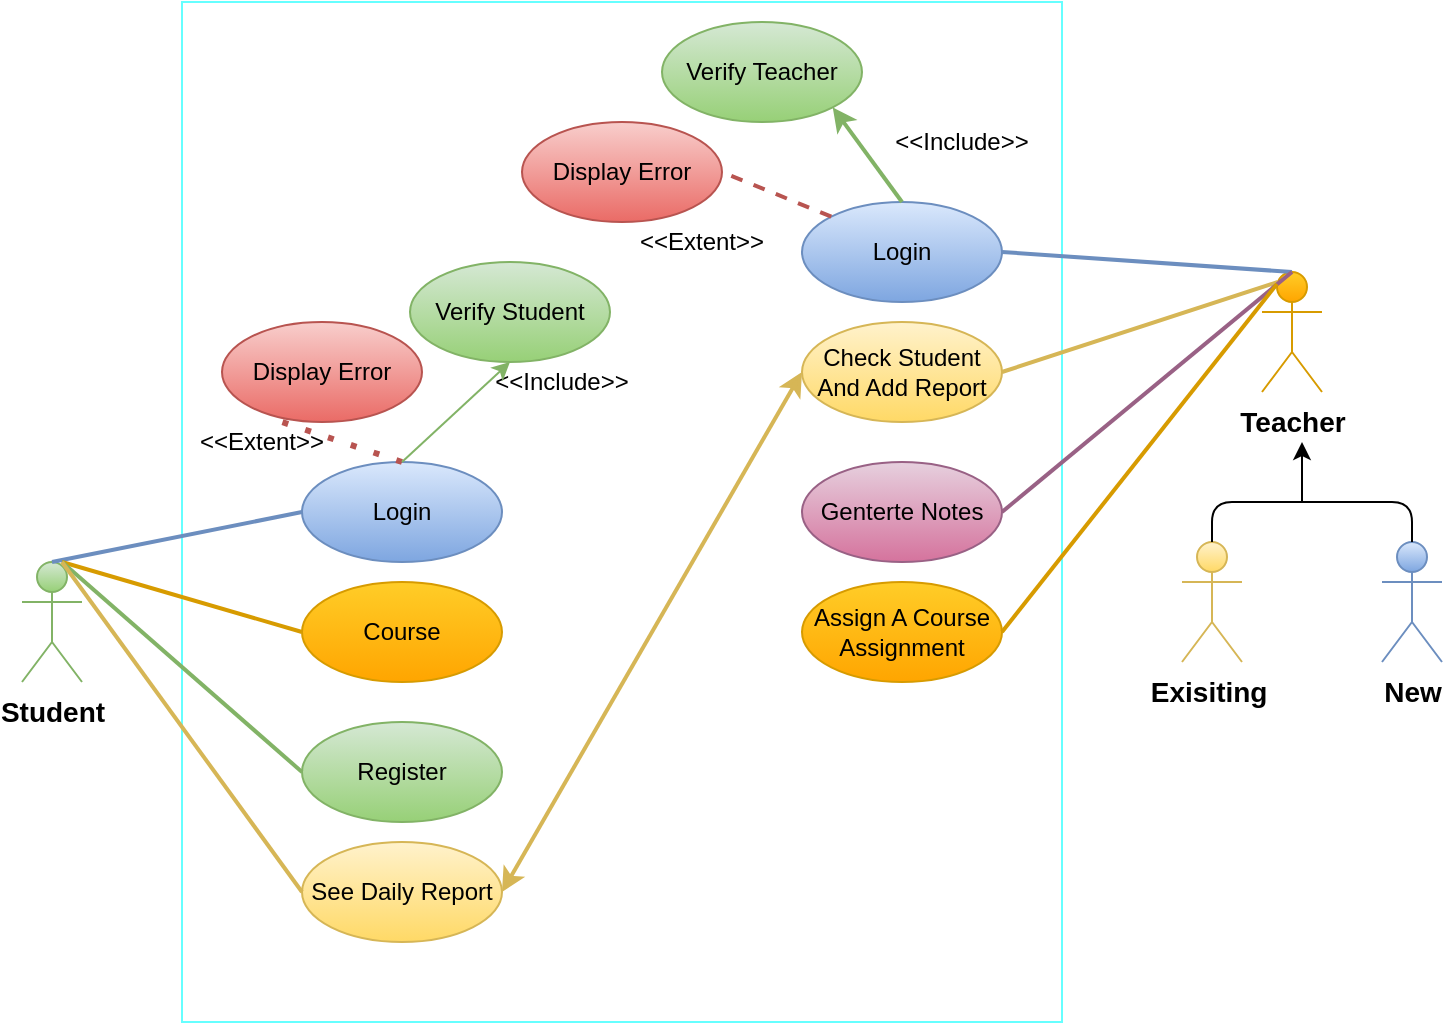 <mxfile version="14.8.5" type="device"><diagram id="sh88UFoJAFgnjpi54jb1" name="Page-1"><mxGraphModel dx="1108" dy="527" grid="1" gridSize="10" guides="1" tooltips="1" connect="1" arrows="1" fold="1" page="1" pageScale="1" pageWidth="827" pageHeight="1169" math="0" shadow="0"><root><mxCell id="0"/><mxCell id="1" parent="0"/><mxCell id="87oid2fOMiUFntN4eXkg-1" value="" style="rounded=0;whiteSpace=wrap;html=1;strokeColor=#66FFFF;" vertex="1" parent="1"><mxGeometry x="220" y="420" width="440" height="510" as="geometry"/></mxCell><mxCell id="87oid2fOMiUFntN4eXkg-11" value="&lt;b&gt;&lt;font style=&quot;font-size: 14px&quot;&gt;Student&lt;/font&gt;&lt;/b&gt;" style="shape=umlActor;verticalLabelPosition=bottom;verticalAlign=top;html=1;outlineConnect=0;gradientColor=#97d077;fillColor=#d5e8d4;strokeColor=#82b366;" vertex="1" parent="1"><mxGeometry x="140" y="700" width="30" height="60" as="geometry"/></mxCell><mxCell id="87oid2fOMiUFntN4eXkg-13" value="&lt;b&gt;&lt;font style=&quot;font-size: 14px&quot;&gt;Teacher&lt;/font&gt;&lt;/b&gt;" style="shape=umlActor;verticalLabelPosition=bottom;verticalAlign=top;html=1;outlineConnect=0;align=center;gradientColor=#ffa500;fillColor=#ffcd28;strokeColor=#d79b00;" vertex="1" parent="1"><mxGeometry x="760" y="555" width="30" height="60" as="geometry"/></mxCell><mxCell id="87oid2fOMiUFntN4eXkg-17" value="Login&lt;span style=&quot;color: rgba(0 , 0 , 0 , 0) ; font-family: monospace ; font-size: 0px&quot;&gt;%3CmxGraphModel%3E%3Croot%3E%3CmxCell%20id%3D%220%22%2F%3E%3CmxCell%20id%3D%221%22%20parent%3D%220%22%2F%3E%3CmxCell%20id%3D%222%22%20value%3D%22Actor%22%20style%3D%22shape%3DumlActor%3BverticalLabelPosition%3Dbottom%3BverticalAlign%3Dtop%3Bhtml%3D1%3BoutlineConnect%3D0%3B%22%20vertex%3D%221%22%20parent%3D%221%22%3E%3CmxGeometry%20x%3D%2290%22%20y%3D%22490%22%20width%3D%2230%22%20height%3D%2260%22%20as%3D%22geometry%22%2F%3E%3C%2FmxCell%3E%3C%2Froot%3E%3C%2FmxGraphModel%3E&lt;/span&gt;&lt;span style=&quot;color: rgba(0 , 0 , 0 , 0) ; font-family: monospace ; font-size: 0px&quot;&gt;%3CmxGraphModel%3E%3Croot%3E%3CmxCell%20id%3D%220%22%2F%3E%3CmxCell%20id%3D%221%22%20parent%3D%220%22%2F%3E%3CmxCell%20id%3D%222%22%20value%3D%22Actor%22%20style%3D%22shape%3DumlActor%3BverticalLabelPosition%3Dbottom%3BverticalAlign%3Dtop%3Bhtml%3D1%3BoutlineConnect%3D0%3B%22%20vertex%3D%221%22%20parent%3D%221%22%3E%3CmxGeometry%20x%3D%2290%22%20y%3D%22490%22%20width%3D%2230%22%20height%3D%2260%22%20as%3D%22geometry%22%2F%3E%3C%2FmxCell%3E%3C%2Froot%3E%3C%2FmxGraphModel%3E&lt;/span&gt;&lt;span style=&quot;color: rgba(0 , 0 , 0 , 0) ; font-family: monospace ; font-size: 0px&quot;&gt;%3CmxGraphModel%3E%3Croot%3E%3CmxCell%20id%3D%220%22%2F%3E%3CmxCell%20id%3D%221%22%20parent%3D%220%22%2F%3E%3CmxCell%20id%3D%222%22%20value%3D%22Actor%22%20style%3D%22shape%3DumlActor%3BverticalLabelPosition%3Dbottom%3BverticalAlign%3Dtop%3Bhtml%3D1%3BoutlineConnect%3D0%3B%22%20vertex%3D%221%22%20parent%3D%221%22%3E%3CmxGeometry%20x%3D%2290%22%20y%3D%22490%22%20width%3D%2230%22%20height%3D%2260%22%20as%3D%22geometry%22%2F%3E%3C%2FmxCell%3E%3C%2Froot%3E%3C%2FmxGraphModel%3E&lt;/span&gt;" style="ellipse;whiteSpace=wrap;html=1;align=center;fillColor=#dae8fc;strokeColor=#6c8ebf;gradientColor=#7ea6e0;" vertex="1" parent="1"><mxGeometry x="280" y="650" width="100" height="50" as="geometry"/></mxCell><mxCell id="87oid2fOMiUFntN4eXkg-18" value="Course" style="ellipse;whiteSpace=wrap;html=1;align=center;gradientColor=#ffa500;fillColor=#ffcd28;strokeColor=#d79b00;" vertex="1" parent="1"><mxGeometry x="280" y="710" width="100" height="50" as="geometry"/></mxCell><mxCell id="87oid2fOMiUFntN4eXkg-19" value="Register" style="ellipse;whiteSpace=wrap;html=1;align=center;gradientColor=#97d077;fillColor=#d5e8d4;strokeColor=#82b366;" vertex="1" parent="1"><mxGeometry x="280" y="780" width="100" height="50" as="geometry"/></mxCell><mxCell id="87oid2fOMiUFntN4eXkg-20" value="See Daily Report" style="ellipse;whiteSpace=wrap;html=1;align=center;gradientColor=#ffd966;fillColor=#fff2cc;strokeColor=#d6b656;" vertex="1" parent="1"><mxGeometry x="280" y="840" width="100" height="50" as="geometry"/></mxCell><mxCell id="87oid2fOMiUFntN4eXkg-23" value="" style="endArrow=none;html=1;entryX=0.5;entryY=0;entryDx=0;entryDy=0;entryPerimeter=0;exitX=0;exitY=0.5;exitDx=0;exitDy=0;gradientColor=#7ea6e0;fillColor=#dae8fc;strokeColor=#6c8ebf;strokeWidth=2;" edge="1" parent="1" source="87oid2fOMiUFntN4eXkg-17" target="87oid2fOMiUFntN4eXkg-11"><mxGeometry width="50" height="50" relative="1" as="geometry"><mxPoint x="390" y="830" as="sourcePoint"/><mxPoint x="440" y="780" as="targetPoint"/></mxGeometry></mxCell><mxCell id="87oid2fOMiUFntN4eXkg-24" value="" style="endArrow=none;html=1;exitX=0;exitY=0.5;exitDx=0;exitDy=0;gradientColor=#ffa500;fillColor=#ffcd28;strokeColor=#d79b00;strokeWidth=2;" edge="1" parent="1" source="87oid2fOMiUFntN4eXkg-18"><mxGeometry width="50" height="50" relative="1" as="geometry"><mxPoint x="290" y="685" as="sourcePoint"/><mxPoint x="160" y="700" as="targetPoint"/></mxGeometry></mxCell><mxCell id="87oid2fOMiUFntN4eXkg-25" value="" style="endArrow=none;html=1;exitX=0;exitY=0.5;exitDx=0;exitDy=0;gradientColor=#97d077;fillColor=#d5e8d4;strokeColor=#82b366;strokeWidth=2;" edge="1" parent="1" source="87oid2fOMiUFntN4eXkg-19"><mxGeometry width="50" height="50" relative="1" as="geometry"><mxPoint x="290" y="745" as="sourcePoint"/><mxPoint x="160" y="700" as="targetPoint"/></mxGeometry></mxCell><mxCell id="87oid2fOMiUFntN4eXkg-26" value="" style="endArrow=none;html=1;exitX=0;exitY=0.5;exitDx=0;exitDy=0;gradientColor=#ffd966;fillColor=#fff2cc;strokeColor=#d6b656;strokeWidth=2;" edge="1" parent="1" source="87oid2fOMiUFntN4eXkg-20"><mxGeometry width="50" height="50" relative="1" as="geometry"><mxPoint x="300" y="755" as="sourcePoint"/><mxPoint x="160" y="700" as="targetPoint"/></mxGeometry></mxCell><mxCell id="87oid2fOMiUFntN4eXkg-27" value="Login&lt;span style=&quot;color: rgba(0 , 0 , 0 , 0) ; font-family: monospace ; font-size: 0px&quot;&gt;%3CmxGraphModel%3E%3Croot%3E%3CmxCell%20id%3D%220%22%2F%3E%3CmxCell%20id%3D%221%22%20parent%3D%220%22%2F%3E%3CmxCell%20id%3D%222%22%20value%3D%22Actor%22%20style%3D%22shape%3DumlActor%3BverticalLabelPosition%3Dbottom%3BverticalAlign%3Dtop%3Bhtml%3D1%3BoutlineConnect%3D0%3B%22%20vertex%3D%221%22%20parent%3D%221%22%3E%3CmxGeometry%20x%3D%2290%22%20y%3D%22490%22%20width%3D%2230%22%20height%3D%2260%22%20as%3D%22geometry%22%2F%3E%3C%2FmxCell%3E%3C%2Froot%3E%3C%2FmxGraphModel%3E&lt;/span&gt;&lt;span style=&quot;color: rgba(0 , 0 , 0 , 0) ; font-family: monospace ; font-size: 0px&quot;&gt;%3CmxGraphModel%3E%3Croot%3E%3CmxCell%20id%3D%220%22%2F%3E%3CmxCell%20id%3D%221%22%20parent%3D%220%22%2F%3E%3CmxCell%20id%3D%222%22%20value%3D%22Actor%22%20style%3D%22shape%3DumlActor%3BverticalLabelPosition%3Dbottom%3BverticalAlign%3Dtop%3Bhtml%3D1%3BoutlineConnect%3D0%3B%22%20vertex%3D%221%22%20parent%3D%221%22%3E%3CmxGeometry%20x%3D%2290%22%20y%3D%22490%22%20width%3D%2230%22%20height%3D%2260%22%20as%3D%22geometry%22%2F%3E%3C%2FmxCell%3E%3C%2Froot%3E%3C%2FmxGraphModel%3E&lt;/span&gt;&lt;span style=&quot;color: rgba(0 , 0 , 0 , 0) ; font-family: monospace ; font-size: 0px&quot;&gt;%3CmxGraphModel%3E%3Croot%3E%3CmxCell%20id%3D%220%22%2F%3E%3CmxCell%20id%3D%221%22%20parent%3D%220%22%2F%3E%3CmxCell%20id%3D%222%22%20value%3D%22Actor%22%20style%3D%22shape%3DumlActor%3BverticalLabelPosition%3Dbottom%3BverticalAlign%3Dtop%3Bhtml%3D1%3BoutlineConnect%3D0%3B%22%20vertex%3D%221%22%20parent%3D%221%22%3E%3CmxGeometry%20x%3D%2290%22%20y%3D%22490%22%20width%3D%2230%22%20height%3D%2260%22%20as%3D%22geometry%22%2F%3E%3C%2FmxCell%3E%3C%2Froot%3E%3C%2FmxGraphModel%3E&lt;/span&gt;" style="ellipse;whiteSpace=wrap;html=1;align=center;verticalAlign=middle;fillColor=#dae8fc;strokeColor=#6c8ebf;gradientColor=#7ea6e0;" vertex="1" parent="1"><mxGeometry x="530" y="520" width="100" height="50" as="geometry"/></mxCell><mxCell id="87oid2fOMiUFntN4eXkg-28" value="Check Student And Add Report" style="ellipse;whiteSpace=wrap;html=1;align=center;verticalAlign=middle;fillColor=#fff2cc;strokeColor=#d6b656;gradientColor=#ffd966;" vertex="1" parent="1"><mxGeometry x="530" y="580" width="100" height="50" as="geometry"/></mxCell><mxCell id="87oid2fOMiUFntN4eXkg-29" value="Genterte Notes" style="ellipse;whiteSpace=wrap;html=1;align=center;verticalAlign=middle;gradientColor=#d5739d;fillColor=#e6d0de;strokeColor=#996185;" vertex="1" parent="1"><mxGeometry x="530" y="650" width="100" height="50" as="geometry"/></mxCell><mxCell id="87oid2fOMiUFntN4eXkg-30" value="Assign A Course Assignment" style="ellipse;whiteSpace=wrap;html=1;align=center;verticalAlign=middle;gradientColor=#ffa500;fillColor=#ffcd28;strokeColor=#d79b00;" vertex="1" parent="1"><mxGeometry x="530" y="710" width="100" height="50" as="geometry"/></mxCell><mxCell id="87oid2fOMiUFntN4eXkg-35" value="" style="endArrow=none;html=1;verticalAlign=middle;entryX=0.5;entryY=0;entryDx=0;entryDy=0;entryPerimeter=0;exitX=1;exitY=0.5;exitDx=0;exitDy=0;gradientColor=#7ea6e0;fillColor=#dae8fc;strokeColor=#6c8ebf;strokeWidth=2;" edge="1" parent="1" source="87oid2fOMiUFntN4eXkg-27" target="87oid2fOMiUFntN4eXkg-13"><mxGeometry width="50" height="50" relative="1" as="geometry"><mxPoint x="390" y="730" as="sourcePoint"/><mxPoint x="440" y="680" as="targetPoint"/></mxGeometry></mxCell><mxCell id="87oid2fOMiUFntN4eXkg-37" value="" style="endArrow=none;html=1;verticalAlign=middle;exitX=1;exitY=0.5;exitDx=0;exitDy=0;gradientColor=#ffd966;fillColor=#fff2cc;strokeColor=#d6b656;strokeWidth=2;" edge="1" parent="1" source="87oid2fOMiUFntN4eXkg-28"><mxGeometry width="50" height="50" relative="1" as="geometry"><mxPoint x="640" y="555" as="sourcePoint"/><mxPoint x="768" y="560" as="targetPoint"/></mxGeometry></mxCell><mxCell id="87oid2fOMiUFntN4eXkg-38" value="" style="endArrow=none;html=1;verticalAlign=middle;exitX=1;exitY=0.5;exitDx=0;exitDy=0;entryX=0.5;entryY=0;entryDx=0;entryDy=0;entryPerimeter=0;gradientColor=#d5739d;fillColor=#e6d0de;strokeColor=#996185;strokeWidth=2;" edge="1" parent="1" source="87oid2fOMiUFntN4eXkg-29" target="87oid2fOMiUFntN4eXkg-13"><mxGeometry width="50" height="50" relative="1" as="geometry"><mxPoint x="640" y="615" as="sourcePoint"/><mxPoint x="777.5" y="571" as="targetPoint"/></mxGeometry></mxCell><mxCell id="87oid2fOMiUFntN4eXkg-39" value="" style="endArrow=none;html=1;verticalAlign=middle;exitX=1;exitY=0.5;exitDx=0;exitDy=0;entryX=0.25;entryY=0.1;entryDx=0;entryDy=0;entryPerimeter=0;gradientColor=#ffa500;fillColor=#ffcd28;strokeColor=#d79b00;strokeWidth=2;" edge="1" parent="1" source="87oid2fOMiUFntN4eXkg-30" target="87oid2fOMiUFntN4eXkg-13"><mxGeometry width="50" height="50" relative="1" as="geometry"><mxPoint x="640" y="685" as="sourcePoint"/><mxPoint x="785" y="565" as="targetPoint"/></mxGeometry></mxCell><mxCell id="87oid2fOMiUFntN4eXkg-41" value="&lt;b&gt;&lt;font style=&quot;font-size: 14px&quot;&gt;Exisiting&amp;nbsp;&lt;/font&gt;&lt;/b&gt;" style="shape=umlActor;verticalLabelPosition=bottom;verticalAlign=top;html=1;outlineConnect=0;gradientColor=#ffd966;fillColor=#fff2cc;strokeColor=#d6b656;" vertex="1" parent="1"><mxGeometry x="720" y="690" width="30" height="60" as="geometry"/></mxCell><mxCell id="87oid2fOMiUFntN4eXkg-44" value="&lt;b&gt;&lt;font style=&quot;font-size: 14px&quot;&gt;New&lt;/font&gt;&lt;/b&gt;" style="shape=umlActor;verticalLabelPosition=bottom;verticalAlign=top;html=1;outlineConnect=0;gradientColor=#7ea6e0;fillColor=#dae8fc;strokeColor=#6c8ebf;" vertex="1" parent="1"><mxGeometry x="820" y="690" width="30" height="60" as="geometry"/></mxCell><mxCell id="87oid2fOMiUFntN4eXkg-45" value="" style="endArrow=none;html=1;verticalAlign=middle;entryX=0.5;entryY=0;entryDx=0;entryDy=0;entryPerimeter=0;exitX=0.5;exitY=0;exitDx=0;exitDy=0;exitPerimeter=0;" edge="1" parent="1" source="87oid2fOMiUFntN4eXkg-41" target="87oid2fOMiUFntN4eXkg-44"><mxGeometry width="50" height="50" relative="1" as="geometry"><mxPoint x="720" y="660" as="sourcePoint"/><mxPoint x="840" y="660" as="targetPoint"/><Array as="points"><mxPoint x="735" y="670"/><mxPoint x="780" y="670"/><mxPoint x="835" y="670"/></Array></mxGeometry></mxCell><mxCell id="87oid2fOMiUFntN4eXkg-46" value="" style="endArrow=classic;html=1;verticalAlign=middle;" edge="1" parent="1"><mxGeometry width="50" height="50" relative="1" as="geometry"><mxPoint x="780" y="670" as="sourcePoint"/><mxPoint x="780" y="640" as="targetPoint"/></mxGeometry></mxCell><mxCell id="87oid2fOMiUFntN4eXkg-47" value="Verify Teacher" style="ellipse;whiteSpace=wrap;html=1;align=center;verticalAlign=middle;fillColor=#d5e8d4;strokeColor=#82b366;gradientColor=#97d077;" vertex="1" parent="1"><mxGeometry x="460" y="430" width="100" height="50" as="geometry"/></mxCell><mxCell id="87oid2fOMiUFntN4eXkg-48" value="" style="endArrow=classic;startArrow=classic;html=1;verticalAlign=middle;entryX=0;entryY=0.5;entryDx=0;entryDy=0;exitX=1;exitY=0.5;exitDx=0;exitDy=0;gradientColor=#ffd966;fillColor=#fff2cc;strokeColor=#d6b656;strokeWidth=2;" edge="1" parent="1" source="87oid2fOMiUFntN4eXkg-20" target="87oid2fOMiUFntN4eXkg-28"><mxGeometry width="50" height="50" relative="1" as="geometry"><mxPoint x="330" y="710" as="sourcePoint"/><mxPoint x="380" y="660" as="targetPoint"/></mxGeometry></mxCell><mxCell id="87oid2fOMiUFntN4eXkg-49" value="Display Error" style="ellipse;whiteSpace=wrap;html=1;align=center;verticalAlign=middle;fillColor=#f8cecc;strokeColor=#b85450;gradientColor=#ea6b66;" vertex="1" parent="1"><mxGeometry x="390" y="480" width="100" height="50" as="geometry"/></mxCell><mxCell id="87oid2fOMiUFntN4eXkg-51" value="" style="endArrow=none;dashed=1;html=1;verticalAlign=middle;exitX=0;exitY=0;exitDx=0;exitDy=0;entryX=1;entryY=0.5;entryDx=0;entryDy=0;gradientColor=#ea6b66;fillColor=#f8cecc;strokeColor=#b85450;strokeWidth=2;" edge="1" parent="1" source="87oid2fOMiUFntN4eXkg-27" target="87oid2fOMiUFntN4eXkg-49"><mxGeometry width="50" height="50" relative="1" as="geometry"><mxPoint x="330" y="710" as="sourcePoint"/><mxPoint x="380" y="660" as="targetPoint"/></mxGeometry></mxCell><mxCell id="87oid2fOMiUFntN4eXkg-52" value="" style="endArrow=classic;html=1;verticalAlign=middle;exitX=0.5;exitY=0;exitDx=0;exitDy=0;entryX=1;entryY=1;entryDx=0;entryDy=0;gradientColor=#97d077;fillColor=#d5e8d4;strokeColor=#82b366;strokeWidth=2;" edge="1" parent="1" source="87oid2fOMiUFntN4eXkg-27" target="87oid2fOMiUFntN4eXkg-47"><mxGeometry width="50" height="50" relative="1" as="geometry"><mxPoint x="330" y="710" as="sourcePoint"/><mxPoint x="380" y="660" as="targetPoint"/></mxGeometry></mxCell><mxCell id="87oid2fOMiUFntN4eXkg-53" value="&amp;lt;&amp;lt;Include&amp;gt;&amp;gt;" style="text;html=1;strokeColor=none;fillColor=none;align=center;verticalAlign=middle;whiteSpace=wrap;rounded=0;" vertex="1" parent="1"><mxGeometry x="590" y="480" width="40" height="20" as="geometry"/></mxCell><mxCell id="87oid2fOMiUFntN4eXkg-54" value="&amp;lt;&amp;lt;Extent&amp;gt;&amp;gt;" style="text;html=1;strokeColor=none;fillColor=none;align=center;verticalAlign=middle;whiteSpace=wrap;rounded=0;" vertex="1" parent="1"><mxGeometry x="460" y="530" width="40" height="20" as="geometry"/></mxCell><mxCell id="87oid2fOMiUFntN4eXkg-55" value="Verify Student" style="ellipse;whiteSpace=wrap;html=1;align=center;verticalAlign=middle;fillColor=#d5e8d4;strokeColor=#82b366;gradientColor=#97d077;" vertex="1" parent="1"><mxGeometry x="334" y="550" width="100" height="50" as="geometry"/></mxCell><mxCell id="87oid2fOMiUFntN4eXkg-56" value="Display Error" style="ellipse;whiteSpace=wrap;html=1;align=center;verticalAlign=middle;fillColor=#f8cecc;strokeColor=#b85450;gradientColor=#ea6b66;" vertex="1" parent="1"><mxGeometry x="240" y="580" width="100" height="50" as="geometry"/></mxCell><mxCell id="87oid2fOMiUFntN4eXkg-57" value="&amp;lt;&amp;lt;Include&amp;gt;&amp;gt;" style="text;html=1;strokeColor=none;fillColor=none;align=center;verticalAlign=middle;whiteSpace=wrap;rounded=0;" vertex="1" parent="1"><mxGeometry x="390" y="600" width="40" height="20" as="geometry"/></mxCell><mxCell id="87oid2fOMiUFntN4eXkg-58" value="&amp;lt;&amp;lt;Extent&amp;gt;&amp;gt;" style="text;html=1;strokeColor=none;fillColor=none;align=center;verticalAlign=middle;whiteSpace=wrap;rounded=0;" vertex="1" parent="1"><mxGeometry x="240" y="630" width="40" height="20" as="geometry"/></mxCell><mxCell id="87oid2fOMiUFntN4eXkg-61" value="" style="endArrow=none;dashed=1;html=1;dashPattern=1 3;strokeWidth=3;verticalAlign=middle;exitX=0.5;exitY=0;exitDx=0;exitDy=0;entryX=0.75;entryY=0;entryDx=0;entryDy=0;gradientColor=#ea6b66;fillColor=#f8cecc;strokeColor=#b85450;" edge="1" parent="1" source="87oid2fOMiUFntN4eXkg-17" target="87oid2fOMiUFntN4eXkg-58"><mxGeometry width="50" height="50" relative="1" as="geometry"><mxPoint x="330" y="710" as="sourcePoint"/><mxPoint x="380" y="660" as="targetPoint"/></mxGeometry></mxCell><mxCell id="87oid2fOMiUFntN4eXkg-62" value="" style="endArrow=classic;html=1;verticalAlign=middle;entryX=0.5;entryY=1;entryDx=0;entryDy=0;exitX=0.5;exitY=0;exitDx=0;exitDy=0;gradientColor=#97d077;fillColor=#d5e8d4;strokeColor=#82b366;" edge="1" parent="1" source="87oid2fOMiUFntN4eXkg-17" target="87oid2fOMiUFntN4eXkg-55"><mxGeometry width="50" height="50" relative="1" as="geometry"><mxPoint x="330" y="710" as="sourcePoint"/><mxPoint x="380" y="660" as="targetPoint"/></mxGeometry></mxCell></root></mxGraphModel></diagram></mxfile>